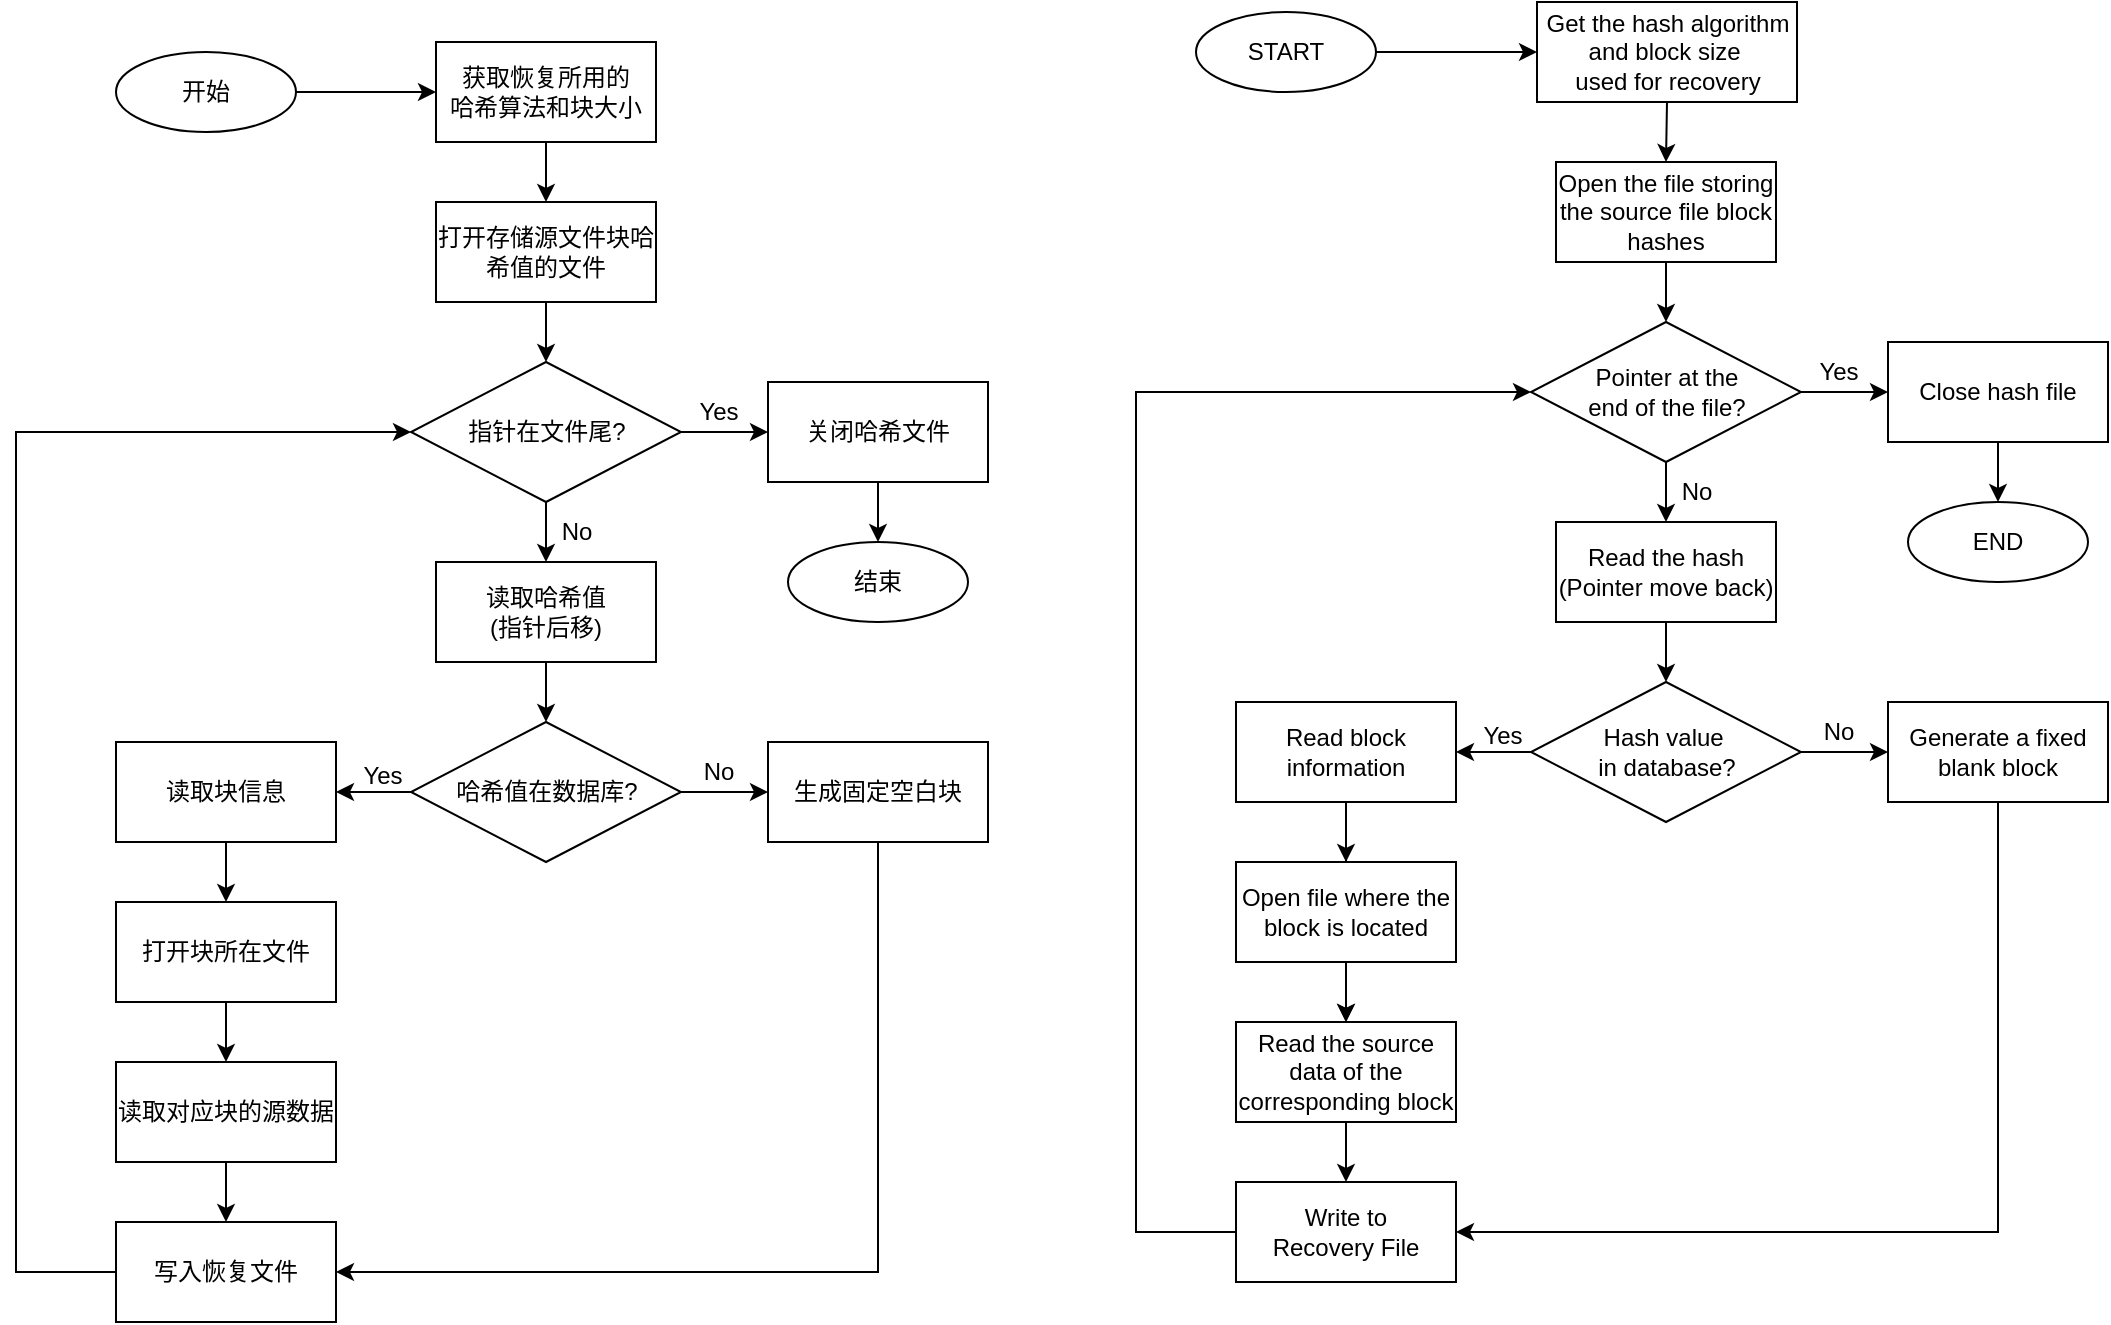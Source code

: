 <mxfile version="24.7.17">
  <diagram id="C5RBs43oDa-KdzZeNtuy" name="Page-1">
    <mxGraphModel dx="2109" dy="1128" grid="1" gridSize="10" guides="1" tooltips="1" connect="1" arrows="1" fold="1" page="1" pageScale="1" pageWidth="827" pageHeight="1169" math="0" shadow="0">
      <root>
        <mxCell id="WIyWlLk6GJQsqaUBKTNV-0" />
        <mxCell id="WIyWlLk6GJQsqaUBKTNV-1" parent="WIyWlLk6GJQsqaUBKTNV-0" />
        <mxCell id="YnKtwWlc_ndSzb7Eqo-F-9" style="edgeStyle=orthogonalEdgeStyle;rounded=0;orthogonalLoop=1;jettySize=auto;html=1;exitX=0.5;exitY=1;exitDx=0;exitDy=0;entryX=0.5;entryY=0;entryDx=0;entryDy=0;" parent="WIyWlLk6GJQsqaUBKTNV-1" source="jT1MtgrbQrkUiN0wVVsD-1" target="jT1MtgrbQrkUiN0wVVsD-2" edge="1">
          <mxGeometry relative="1" as="geometry" />
        </mxCell>
        <mxCell id="jT1MtgrbQrkUiN0wVVsD-1" value="打开存储源文件块哈希值的文件" style="rounded=0;whiteSpace=wrap;html=1;" parent="WIyWlLk6GJQsqaUBKTNV-1" vertex="1">
          <mxGeometry x="-190" y="180" width="110" height="50" as="geometry" />
        </mxCell>
        <mxCell id="jT1MtgrbQrkUiN0wVVsD-12" value="" style="edgeStyle=orthogonalEdgeStyle;rounded=0;orthogonalLoop=1;jettySize=auto;html=1;" parent="WIyWlLk6GJQsqaUBKTNV-1" source="jT1MtgrbQrkUiN0wVVsD-2" target="jT1MtgrbQrkUiN0wVVsD-4" edge="1">
          <mxGeometry relative="1" as="geometry" />
        </mxCell>
        <mxCell id="jT1MtgrbQrkUiN0wVVsD-20" value="" style="edgeStyle=orthogonalEdgeStyle;rounded=0;orthogonalLoop=1;jettySize=auto;html=1;" parent="WIyWlLk6GJQsqaUBKTNV-1" source="jT1MtgrbQrkUiN0wVVsD-2" target="jT1MtgrbQrkUiN0wVVsD-3" edge="1">
          <mxGeometry relative="1" as="geometry" />
        </mxCell>
        <mxCell id="jT1MtgrbQrkUiN0wVVsD-2" value="指针在文件尾?" style="rhombus;whiteSpace=wrap;html=1;" parent="WIyWlLk6GJQsqaUBKTNV-1" vertex="1">
          <mxGeometry x="-202.5" y="260" width="135" height="70" as="geometry" />
        </mxCell>
        <mxCell id="jT1MtgrbQrkUiN0wVVsD-21" value="" style="edgeStyle=orthogonalEdgeStyle;rounded=0;orthogonalLoop=1;jettySize=auto;html=1;" parent="WIyWlLk6GJQsqaUBKTNV-1" source="jT1MtgrbQrkUiN0wVVsD-3" target="jT1MtgrbQrkUiN0wVVsD-10" edge="1">
          <mxGeometry relative="1" as="geometry" />
        </mxCell>
        <mxCell id="jT1MtgrbQrkUiN0wVVsD-3" value="关闭哈希文件" style="rounded=0;whiteSpace=wrap;html=1;" parent="WIyWlLk6GJQsqaUBKTNV-1" vertex="1">
          <mxGeometry x="-24" y="270" width="110" height="50" as="geometry" />
        </mxCell>
        <mxCell id="YnKtwWlc_ndSzb7Eqo-F-10" style="edgeStyle=orthogonalEdgeStyle;rounded=0;orthogonalLoop=1;jettySize=auto;html=1;exitX=0.5;exitY=1;exitDx=0;exitDy=0;entryX=0.5;entryY=0;entryDx=0;entryDy=0;" parent="WIyWlLk6GJQsqaUBKTNV-1" source="jT1MtgrbQrkUiN0wVVsD-4" target="jT1MtgrbQrkUiN0wVVsD-6" edge="1">
          <mxGeometry relative="1" as="geometry" />
        </mxCell>
        <mxCell id="jT1MtgrbQrkUiN0wVVsD-4" value="读取哈希值&lt;div&gt;(指针后移)&lt;/div&gt;" style="rounded=0;whiteSpace=wrap;html=1;" parent="WIyWlLk6GJQsqaUBKTNV-1" vertex="1">
          <mxGeometry x="-190" y="360" width="110" height="50" as="geometry" />
        </mxCell>
        <mxCell id="jT1MtgrbQrkUiN0wVVsD-16" value="" style="edgeStyle=orthogonalEdgeStyle;rounded=0;orthogonalLoop=1;jettySize=auto;html=1;" parent="WIyWlLk6GJQsqaUBKTNV-1" source="jT1MtgrbQrkUiN0wVVsD-6" target="jT1MtgrbQrkUiN0wVVsD-7" edge="1">
          <mxGeometry relative="1" as="geometry" />
        </mxCell>
        <mxCell id="YnKtwWlc_ndSzb7Eqo-F-18" value="" style="edgeStyle=orthogonalEdgeStyle;rounded=0;orthogonalLoop=1;jettySize=auto;html=1;exitX=0;exitY=0.5;exitDx=0;exitDy=0;" parent="WIyWlLk6GJQsqaUBKTNV-1" source="jT1MtgrbQrkUiN0wVVsD-6" target="jT1MtgrbQrkUiN0wVVsD-8" edge="1">
          <mxGeometry relative="1" as="geometry">
            <mxPoint x="-212.5" y="475" as="sourcePoint" />
          </mxGeometry>
        </mxCell>
        <mxCell id="jT1MtgrbQrkUiN0wVVsD-6" value="哈希值在数据库?" style="rhombus;whiteSpace=wrap;html=1;" parent="WIyWlLk6GJQsqaUBKTNV-1" vertex="1">
          <mxGeometry x="-202.5" y="440" width="135" height="70" as="geometry" />
        </mxCell>
        <mxCell id="YnKtwWlc_ndSzb7Eqo-F-15" style="edgeStyle=orthogonalEdgeStyle;rounded=0;orthogonalLoop=1;jettySize=auto;html=1;exitX=0.5;exitY=1;exitDx=0;exitDy=0;entryX=1;entryY=0.5;entryDx=0;entryDy=0;" parent="WIyWlLk6GJQsqaUBKTNV-1" source="jT1MtgrbQrkUiN0wVVsD-7" target="YnKtwWlc_ndSzb7Eqo-F-3" edge="1">
          <mxGeometry relative="1" as="geometry" />
        </mxCell>
        <mxCell id="jT1MtgrbQrkUiN0wVVsD-7" value="生成固定空白块" style="rounded=0;whiteSpace=wrap;html=1;" parent="WIyWlLk6GJQsqaUBKTNV-1" vertex="1">
          <mxGeometry x="-24" y="450" width="110" height="50" as="geometry" />
        </mxCell>
        <mxCell id="jT1MtgrbQrkUiN0wVVsD-18" value="" style="edgeStyle=orthogonalEdgeStyle;rounded=0;orthogonalLoop=1;jettySize=auto;html=1;" parent="WIyWlLk6GJQsqaUBKTNV-1" source="jT1MtgrbQrkUiN0wVVsD-8" target="jT1MtgrbQrkUiN0wVVsD-9" edge="1">
          <mxGeometry relative="1" as="geometry" />
        </mxCell>
        <mxCell id="jT1MtgrbQrkUiN0wVVsD-8" value="读取块信息" style="rounded=0;whiteSpace=wrap;html=1;" parent="WIyWlLk6GJQsqaUBKTNV-1" vertex="1">
          <mxGeometry x="-350" y="450" width="110" height="50" as="geometry" />
        </mxCell>
        <mxCell id="YnKtwWlc_ndSzb7Eqo-F-12" value="" style="edgeStyle=orthogonalEdgeStyle;rounded=0;orthogonalLoop=1;jettySize=auto;html=1;" parent="WIyWlLk6GJQsqaUBKTNV-1" source="jT1MtgrbQrkUiN0wVVsD-9" target="YnKtwWlc_ndSzb7Eqo-F-2" edge="1">
          <mxGeometry relative="1" as="geometry" />
        </mxCell>
        <mxCell id="jT1MtgrbQrkUiN0wVVsD-9" value="打开块所在文件" style="rounded=0;whiteSpace=wrap;html=1;" parent="WIyWlLk6GJQsqaUBKTNV-1" vertex="1">
          <mxGeometry x="-350" y="530" width="110" height="50" as="geometry" />
        </mxCell>
        <mxCell id="jT1MtgrbQrkUiN0wVVsD-10" value="结束" style="ellipse;whiteSpace=wrap;html=1;" parent="WIyWlLk6GJQsqaUBKTNV-1" vertex="1">
          <mxGeometry x="-14" y="350" width="90" height="40" as="geometry" />
        </mxCell>
        <mxCell id="jT1MtgrbQrkUiN0wVVsD-43" value="Yes" style="text;html=1;align=center;verticalAlign=middle;resizable=0;points=[];autosize=1;strokeColor=none;fillColor=none;" parent="WIyWlLk6GJQsqaUBKTNV-1" vertex="1">
          <mxGeometry x="-69.5" y="270" width="40" height="30" as="geometry" />
        </mxCell>
        <mxCell id="jT1MtgrbQrkUiN0wVVsD-45" value="No" style="text;html=1;align=center;verticalAlign=middle;resizable=0;points=[];autosize=1;strokeColor=none;fillColor=none;" parent="WIyWlLk6GJQsqaUBKTNV-1" vertex="1">
          <mxGeometry x="-140" y="330" width="40" height="30" as="geometry" />
        </mxCell>
        <mxCell id="jT1MtgrbQrkUiN0wVVsD-48" value="No" style="text;html=1;align=center;verticalAlign=middle;resizable=0;points=[];autosize=1;strokeColor=none;fillColor=none;" parent="WIyWlLk6GJQsqaUBKTNV-1" vertex="1">
          <mxGeometry x="-69.5" y="450" width="40" height="30" as="geometry" />
        </mxCell>
        <mxCell id="jT1MtgrbQrkUiN0wVVsD-50" value="Yes" style="text;html=1;align=center;verticalAlign=middle;resizable=0;points=[];autosize=1;strokeColor=none;fillColor=none;" parent="WIyWlLk6GJQsqaUBKTNV-1" vertex="1">
          <mxGeometry x="-237" y="452" width="40" height="30" as="geometry" />
        </mxCell>
        <mxCell id="YnKtwWlc_ndSzb7Eqo-F-14" style="edgeStyle=orthogonalEdgeStyle;rounded=0;orthogonalLoop=1;jettySize=auto;html=1;exitX=0.5;exitY=1;exitDx=0;exitDy=0;entryX=0.5;entryY=0;entryDx=0;entryDy=0;" parent="WIyWlLk6GJQsqaUBKTNV-1" source="YnKtwWlc_ndSzb7Eqo-F-2" target="YnKtwWlc_ndSzb7Eqo-F-3" edge="1">
          <mxGeometry relative="1" as="geometry" />
        </mxCell>
        <mxCell id="YnKtwWlc_ndSzb7Eqo-F-2" value="读取对应块的源数据" style="rounded=0;whiteSpace=wrap;html=1;" parent="WIyWlLk6GJQsqaUBKTNV-1" vertex="1">
          <mxGeometry x="-350" y="610" width="110" height="50" as="geometry" />
        </mxCell>
        <mxCell id="YnKtwWlc_ndSzb7Eqo-F-19" style="edgeStyle=orthogonalEdgeStyle;rounded=0;orthogonalLoop=1;jettySize=auto;html=1;exitX=0;exitY=0.5;exitDx=0;exitDy=0;entryX=0;entryY=0.5;entryDx=0;entryDy=0;" parent="WIyWlLk6GJQsqaUBKTNV-1" source="YnKtwWlc_ndSzb7Eqo-F-3" target="jT1MtgrbQrkUiN0wVVsD-2" edge="1">
          <mxGeometry relative="1" as="geometry">
            <Array as="points">
              <mxPoint x="-400" y="715" />
              <mxPoint x="-400" y="295" />
            </Array>
          </mxGeometry>
        </mxCell>
        <mxCell id="YnKtwWlc_ndSzb7Eqo-F-3" value="写入恢复文件" style="rounded=0;whiteSpace=wrap;html=1;" parent="WIyWlLk6GJQsqaUBKTNV-1" vertex="1">
          <mxGeometry x="-350" y="690" width="110" height="50" as="geometry" />
        </mxCell>
        <mxCell id="YnKtwWlc_ndSzb7Eqo-F-6" value="" style="edgeStyle=orthogonalEdgeStyle;rounded=0;orthogonalLoop=1;jettySize=auto;html=1;" parent="WIyWlLk6GJQsqaUBKTNV-1" source="YnKtwWlc_ndSzb7Eqo-F-4" target="YnKtwWlc_ndSzb7Eqo-F-5" edge="1">
          <mxGeometry relative="1" as="geometry" />
        </mxCell>
        <mxCell id="YnKtwWlc_ndSzb7Eqo-F-4" value="开始" style="ellipse;whiteSpace=wrap;html=1;" parent="WIyWlLk6GJQsqaUBKTNV-1" vertex="1">
          <mxGeometry x="-350" y="105" width="90" height="40" as="geometry" />
        </mxCell>
        <mxCell id="YnKtwWlc_ndSzb7Eqo-F-8" style="edgeStyle=orthogonalEdgeStyle;rounded=0;orthogonalLoop=1;jettySize=auto;html=1;exitX=0.5;exitY=1;exitDx=0;exitDy=0;entryX=0.5;entryY=0;entryDx=0;entryDy=0;" parent="WIyWlLk6GJQsqaUBKTNV-1" source="YnKtwWlc_ndSzb7Eqo-F-5" target="jT1MtgrbQrkUiN0wVVsD-1" edge="1">
          <mxGeometry relative="1" as="geometry" />
        </mxCell>
        <mxCell id="YnKtwWlc_ndSzb7Eqo-F-5" value="获取恢复所用的&lt;div&gt;哈希算法和块大小&lt;/div&gt;" style="rounded=0;whiteSpace=wrap;html=1;" parent="WIyWlLk6GJQsqaUBKTNV-1" vertex="1">
          <mxGeometry x="-190" y="100" width="110" height="50" as="geometry" />
        </mxCell>
        <mxCell id="YnKtwWlc_ndSzb7Eqo-F-20" style="edgeStyle=orthogonalEdgeStyle;rounded=0;orthogonalLoop=1;jettySize=auto;html=1;exitX=0.5;exitY=1;exitDx=0;exitDy=0;entryX=0.5;entryY=0;entryDx=0;entryDy=0;" parent="WIyWlLk6GJQsqaUBKTNV-1" source="YnKtwWlc_ndSzb7Eqo-F-21" target="YnKtwWlc_ndSzb7Eqo-F-24" edge="1">
          <mxGeometry relative="1" as="geometry" />
        </mxCell>
        <mxCell id="YnKtwWlc_ndSzb7Eqo-F-21" value="Open the file storing the source file block hashes" style="rounded=0;whiteSpace=wrap;html=1;" parent="WIyWlLk6GJQsqaUBKTNV-1" vertex="1">
          <mxGeometry x="370" y="160" width="110" height="50" as="geometry" />
        </mxCell>
        <mxCell id="YnKtwWlc_ndSzb7Eqo-F-22" value="" style="edgeStyle=orthogonalEdgeStyle;rounded=0;orthogonalLoop=1;jettySize=auto;html=1;" parent="WIyWlLk6GJQsqaUBKTNV-1" source="YnKtwWlc_ndSzb7Eqo-F-24" target="YnKtwWlc_ndSzb7Eqo-F-28" edge="1">
          <mxGeometry relative="1" as="geometry" />
        </mxCell>
        <mxCell id="YnKtwWlc_ndSzb7Eqo-F-23" value="" style="edgeStyle=orthogonalEdgeStyle;rounded=0;orthogonalLoop=1;jettySize=auto;html=1;" parent="WIyWlLk6GJQsqaUBKTNV-1" source="YnKtwWlc_ndSzb7Eqo-F-24" target="YnKtwWlc_ndSzb7Eqo-F-26" edge="1">
          <mxGeometry relative="1" as="geometry" />
        </mxCell>
        <mxCell id="YnKtwWlc_ndSzb7Eqo-F-24" value="Pointer at the&lt;div&gt;end of the file?&lt;/div&gt;" style="rhombus;whiteSpace=wrap;html=1;" parent="WIyWlLk6GJQsqaUBKTNV-1" vertex="1">
          <mxGeometry x="357.5" y="240" width="135" height="70" as="geometry" />
        </mxCell>
        <mxCell id="YnKtwWlc_ndSzb7Eqo-F-25" value="" style="edgeStyle=orthogonalEdgeStyle;rounded=0;orthogonalLoop=1;jettySize=auto;html=1;" parent="WIyWlLk6GJQsqaUBKTNV-1" source="YnKtwWlc_ndSzb7Eqo-F-26" target="YnKtwWlc_ndSzb7Eqo-F-38" edge="1">
          <mxGeometry relative="1" as="geometry" />
        </mxCell>
        <mxCell id="YnKtwWlc_ndSzb7Eqo-F-26" value="Close hash file" style="rounded=0;whiteSpace=wrap;html=1;" parent="WIyWlLk6GJQsqaUBKTNV-1" vertex="1">
          <mxGeometry x="536" y="250" width="110" height="50" as="geometry" />
        </mxCell>
        <mxCell id="YnKtwWlc_ndSzb7Eqo-F-27" style="edgeStyle=orthogonalEdgeStyle;rounded=0;orthogonalLoop=1;jettySize=auto;html=1;exitX=0.5;exitY=1;exitDx=0;exitDy=0;entryX=0.5;entryY=0;entryDx=0;entryDy=0;" parent="WIyWlLk6GJQsqaUBKTNV-1" source="YnKtwWlc_ndSzb7Eqo-F-28" target="YnKtwWlc_ndSzb7Eqo-F-31" edge="1">
          <mxGeometry relative="1" as="geometry" />
        </mxCell>
        <mxCell id="YnKtwWlc_ndSzb7Eqo-F-28" value="&lt;div&gt;Read the hash&lt;/div&gt;&lt;div&gt;(Pointer move back)&lt;/div&gt;" style="rounded=0;whiteSpace=wrap;html=1;" parent="WIyWlLk6GJQsqaUBKTNV-1" vertex="1">
          <mxGeometry x="370" y="340" width="110" height="50" as="geometry" />
        </mxCell>
        <mxCell id="YnKtwWlc_ndSzb7Eqo-F-29" value="" style="edgeStyle=orthogonalEdgeStyle;rounded=0;orthogonalLoop=1;jettySize=auto;html=1;" parent="WIyWlLk6GJQsqaUBKTNV-1" source="YnKtwWlc_ndSzb7Eqo-F-31" target="YnKtwWlc_ndSzb7Eqo-F-33" edge="1">
          <mxGeometry relative="1" as="geometry" />
        </mxCell>
        <mxCell id="YnKtwWlc_ndSzb7Eqo-F-30" value="" style="edgeStyle=orthogonalEdgeStyle;rounded=0;orthogonalLoop=1;jettySize=auto;html=1;exitX=0;exitY=0.5;exitDx=0;exitDy=0;" parent="WIyWlLk6GJQsqaUBKTNV-1" source="YnKtwWlc_ndSzb7Eqo-F-31" target="YnKtwWlc_ndSzb7Eqo-F-35" edge="1">
          <mxGeometry relative="1" as="geometry">
            <mxPoint x="347.5" y="455" as="sourcePoint" />
          </mxGeometry>
        </mxCell>
        <mxCell id="YnKtwWlc_ndSzb7Eqo-F-31" value="Hash value&amp;nbsp;&lt;div&gt;in database?&lt;/div&gt;" style="rhombus;whiteSpace=wrap;html=1;" parent="WIyWlLk6GJQsqaUBKTNV-1" vertex="1">
          <mxGeometry x="357.5" y="420" width="135" height="70" as="geometry" />
        </mxCell>
        <mxCell id="YnKtwWlc_ndSzb7Eqo-F-32" style="edgeStyle=orthogonalEdgeStyle;rounded=0;orthogonalLoop=1;jettySize=auto;html=1;exitX=0.5;exitY=1;exitDx=0;exitDy=0;entryX=1;entryY=0.5;entryDx=0;entryDy=0;" parent="WIyWlLk6GJQsqaUBKTNV-1" source="YnKtwWlc_ndSzb7Eqo-F-33" target="YnKtwWlc_ndSzb7Eqo-F-46" edge="1">
          <mxGeometry relative="1" as="geometry" />
        </mxCell>
        <mxCell id="YnKtwWlc_ndSzb7Eqo-F-33" value="Generate a fixed blank block" style="rounded=0;whiteSpace=wrap;html=1;" parent="WIyWlLk6GJQsqaUBKTNV-1" vertex="1">
          <mxGeometry x="536" y="430" width="110" height="50" as="geometry" />
        </mxCell>
        <mxCell id="YnKtwWlc_ndSzb7Eqo-F-34" value="" style="edgeStyle=orthogonalEdgeStyle;rounded=0;orthogonalLoop=1;jettySize=auto;html=1;" parent="WIyWlLk6GJQsqaUBKTNV-1" source="YnKtwWlc_ndSzb7Eqo-F-35" target="YnKtwWlc_ndSzb7Eqo-F-37" edge="1">
          <mxGeometry relative="1" as="geometry" />
        </mxCell>
        <mxCell id="YnKtwWlc_ndSzb7Eqo-F-51" value="" style="edgeStyle=orthogonalEdgeStyle;rounded=0;orthogonalLoop=1;jettySize=auto;html=1;" parent="WIyWlLk6GJQsqaUBKTNV-1" source="YnKtwWlc_ndSzb7Eqo-F-35" target="YnKtwWlc_ndSzb7Eqo-F-44" edge="1">
          <mxGeometry relative="1" as="geometry" />
        </mxCell>
        <mxCell id="YnKtwWlc_ndSzb7Eqo-F-35" value="Read block information" style="rounded=0;whiteSpace=wrap;html=1;" parent="WIyWlLk6GJQsqaUBKTNV-1" vertex="1">
          <mxGeometry x="210" y="430" width="110" height="50" as="geometry" />
        </mxCell>
        <mxCell id="YnKtwWlc_ndSzb7Eqo-F-36" value="" style="edgeStyle=orthogonalEdgeStyle;rounded=0;orthogonalLoop=1;jettySize=auto;html=1;" parent="WIyWlLk6GJQsqaUBKTNV-1" source="YnKtwWlc_ndSzb7Eqo-F-37" target="YnKtwWlc_ndSzb7Eqo-F-44" edge="1">
          <mxGeometry relative="1" as="geometry" />
        </mxCell>
        <mxCell id="YnKtwWlc_ndSzb7Eqo-F-37" value="Open file where the block is located" style="rounded=0;whiteSpace=wrap;html=1;" parent="WIyWlLk6GJQsqaUBKTNV-1" vertex="1">
          <mxGeometry x="210" y="510" width="110" height="50" as="geometry" />
        </mxCell>
        <mxCell id="YnKtwWlc_ndSzb7Eqo-F-38" value="END" style="ellipse;whiteSpace=wrap;html=1;" parent="WIyWlLk6GJQsqaUBKTNV-1" vertex="1">
          <mxGeometry x="546" y="330" width="90" height="40" as="geometry" />
        </mxCell>
        <mxCell id="YnKtwWlc_ndSzb7Eqo-F-39" value="Yes" style="text;html=1;align=center;verticalAlign=middle;resizable=0;points=[];autosize=1;strokeColor=none;fillColor=none;" parent="WIyWlLk6GJQsqaUBKTNV-1" vertex="1">
          <mxGeometry x="490.5" y="250" width="40" height="30" as="geometry" />
        </mxCell>
        <mxCell id="YnKtwWlc_ndSzb7Eqo-F-40" value="No" style="text;html=1;align=center;verticalAlign=middle;resizable=0;points=[];autosize=1;strokeColor=none;fillColor=none;" parent="WIyWlLk6GJQsqaUBKTNV-1" vertex="1">
          <mxGeometry x="420" y="310" width="40" height="30" as="geometry" />
        </mxCell>
        <mxCell id="YnKtwWlc_ndSzb7Eqo-F-41" value="No" style="text;html=1;align=center;verticalAlign=middle;resizable=0;points=[];autosize=1;strokeColor=none;fillColor=none;" parent="WIyWlLk6GJQsqaUBKTNV-1" vertex="1">
          <mxGeometry x="490.5" y="430" width="40" height="30" as="geometry" />
        </mxCell>
        <mxCell id="YnKtwWlc_ndSzb7Eqo-F-42" value="Yes" style="text;html=1;align=center;verticalAlign=middle;resizable=0;points=[];autosize=1;strokeColor=none;fillColor=none;" parent="WIyWlLk6GJQsqaUBKTNV-1" vertex="1">
          <mxGeometry x="323" y="432" width="40" height="30" as="geometry" />
        </mxCell>
        <mxCell id="YnKtwWlc_ndSzb7Eqo-F-43" style="edgeStyle=orthogonalEdgeStyle;rounded=0;orthogonalLoop=1;jettySize=auto;html=1;exitX=0.5;exitY=1;exitDx=0;exitDy=0;entryX=0.5;entryY=0;entryDx=0;entryDy=0;" parent="WIyWlLk6GJQsqaUBKTNV-1" source="YnKtwWlc_ndSzb7Eqo-F-44" target="YnKtwWlc_ndSzb7Eqo-F-46" edge="1">
          <mxGeometry relative="1" as="geometry" />
        </mxCell>
        <mxCell id="YnKtwWlc_ndSzb7Eqo-F-44" value="Read the source data of the corresponding block" style="rounded=0;whiteSpace=wrap;html=1;" parent="WIyWlLk6GJQsqaUBKTNV-1" vertex="1">
          <mxGeometry x="210" y="590" width="110" height="50" as="geometry" />
        </mxCell>
        <mxCell id="YnKtwWlc_ndSzb7Eqo-F-45" style="edgeStyle=orthogonalEdgeStyle;rounded=0;orthogonalLoop=1;jettySize=auto;html=1;exitX=0;exitY=0.5;exitDx=0;exitDy=0;entryX=0;entryY=0.5;entryDx=0;entryDy=0;" parent="WIyWlLk6GJQsqaUBKTNV-1" source="YnKtwWlc_ndSzb7Eqo-F-46" target="YnKtwWlc_ndSzb7Eqo-F-24" edge="1">
          <mxGeometry relative="1" as="geometry">
            <Array as="points">
              <mxPoint x="160" y="695" />
              <mxPoint x="160" y="275" />
            </Array>
          </mxGeometry>
        </mxCell>
        <mxCell id="YnKtwWlc_ndSzb7Eqo-F-46" value="Write to&lt;div&gt;Recovery File&lt;/div&gt;" style="rounded=0;whiteSpace=wrap;html=1;" parent="WIyWlLk6GJQsqaUBKTNV-1" vertex="1">
          <mxGeometry x="210" y="670" width="110" height="50" as="geometry" />
        </mxCell>
        <mxCell id="YnKtwWlc_ndSzb7Eqo-F-47" value="" style="edgeStyle=orthogonalEdgeStyle;rounded=0;orthogonalLoop=1;jettySize=auto;html=1;" parent="WIyWlLk6GJQsqaUBKTNV-1" source="YnKtwWlc_ndSzb7Eqo-F-48" target="YnKtwWlc_ndSzb7Eqo-F-50" edge="1">
          <mxGeometry relative="1" as="geometry" />
        </mxCell>
        <mxCell id="YnKtwWlc_ndSzb7Eqo-F-48" value="START" style="ellipse;whiteSpace=wrap;html=1;" parent="WIyWlLk6GJQsqaUBKTNV-1" vertex="1">
          <mxGeometry x="190" y="85" width="90" height="40" as="geometry" />
        </mxCell>
        <mxCell id="YnKtwWlc_ndSzb7Eqo-F-49" style="edgeStyle=orthogonalEdgeStyle;rounded=0;orthogonalLoop=1;jettySize=auto;html=1;exitX=0.5;exitY=1;exitDx=0;exitDy=0;entryX=0.5;entryY=0;entryDx=0;entryDy=0;" parent="WIyWlLk6GJQsqaUBKTNV-1" source="YnKtwWlc_ndSzb7Eqo-F-50" target="YnKtwWlc_ndSzb7Eqo-F-21" edge="1">
          <mxGeometry relative="1" as="geometry" />
        </mxCell>
        <mxCell id="YnKtwWlc_ndSzb7Eqo-F-50" value="Get the hash algorithm and block size&amp;nbsp;&lt;div&gt;used for recovery&lt;/div&gt;" style="rounded=0;whiteSpace=wrap;html=1;" parent="WIyWlLk6GJQsqaUBKTNV-1" vertex="1">
          <mxGeometry x="360.5" y="80" width="130" height="50" as="geometry" />
        </mxCell>
      </root>
    </mxGraphModel>
  </diagram>
</mxfile>
